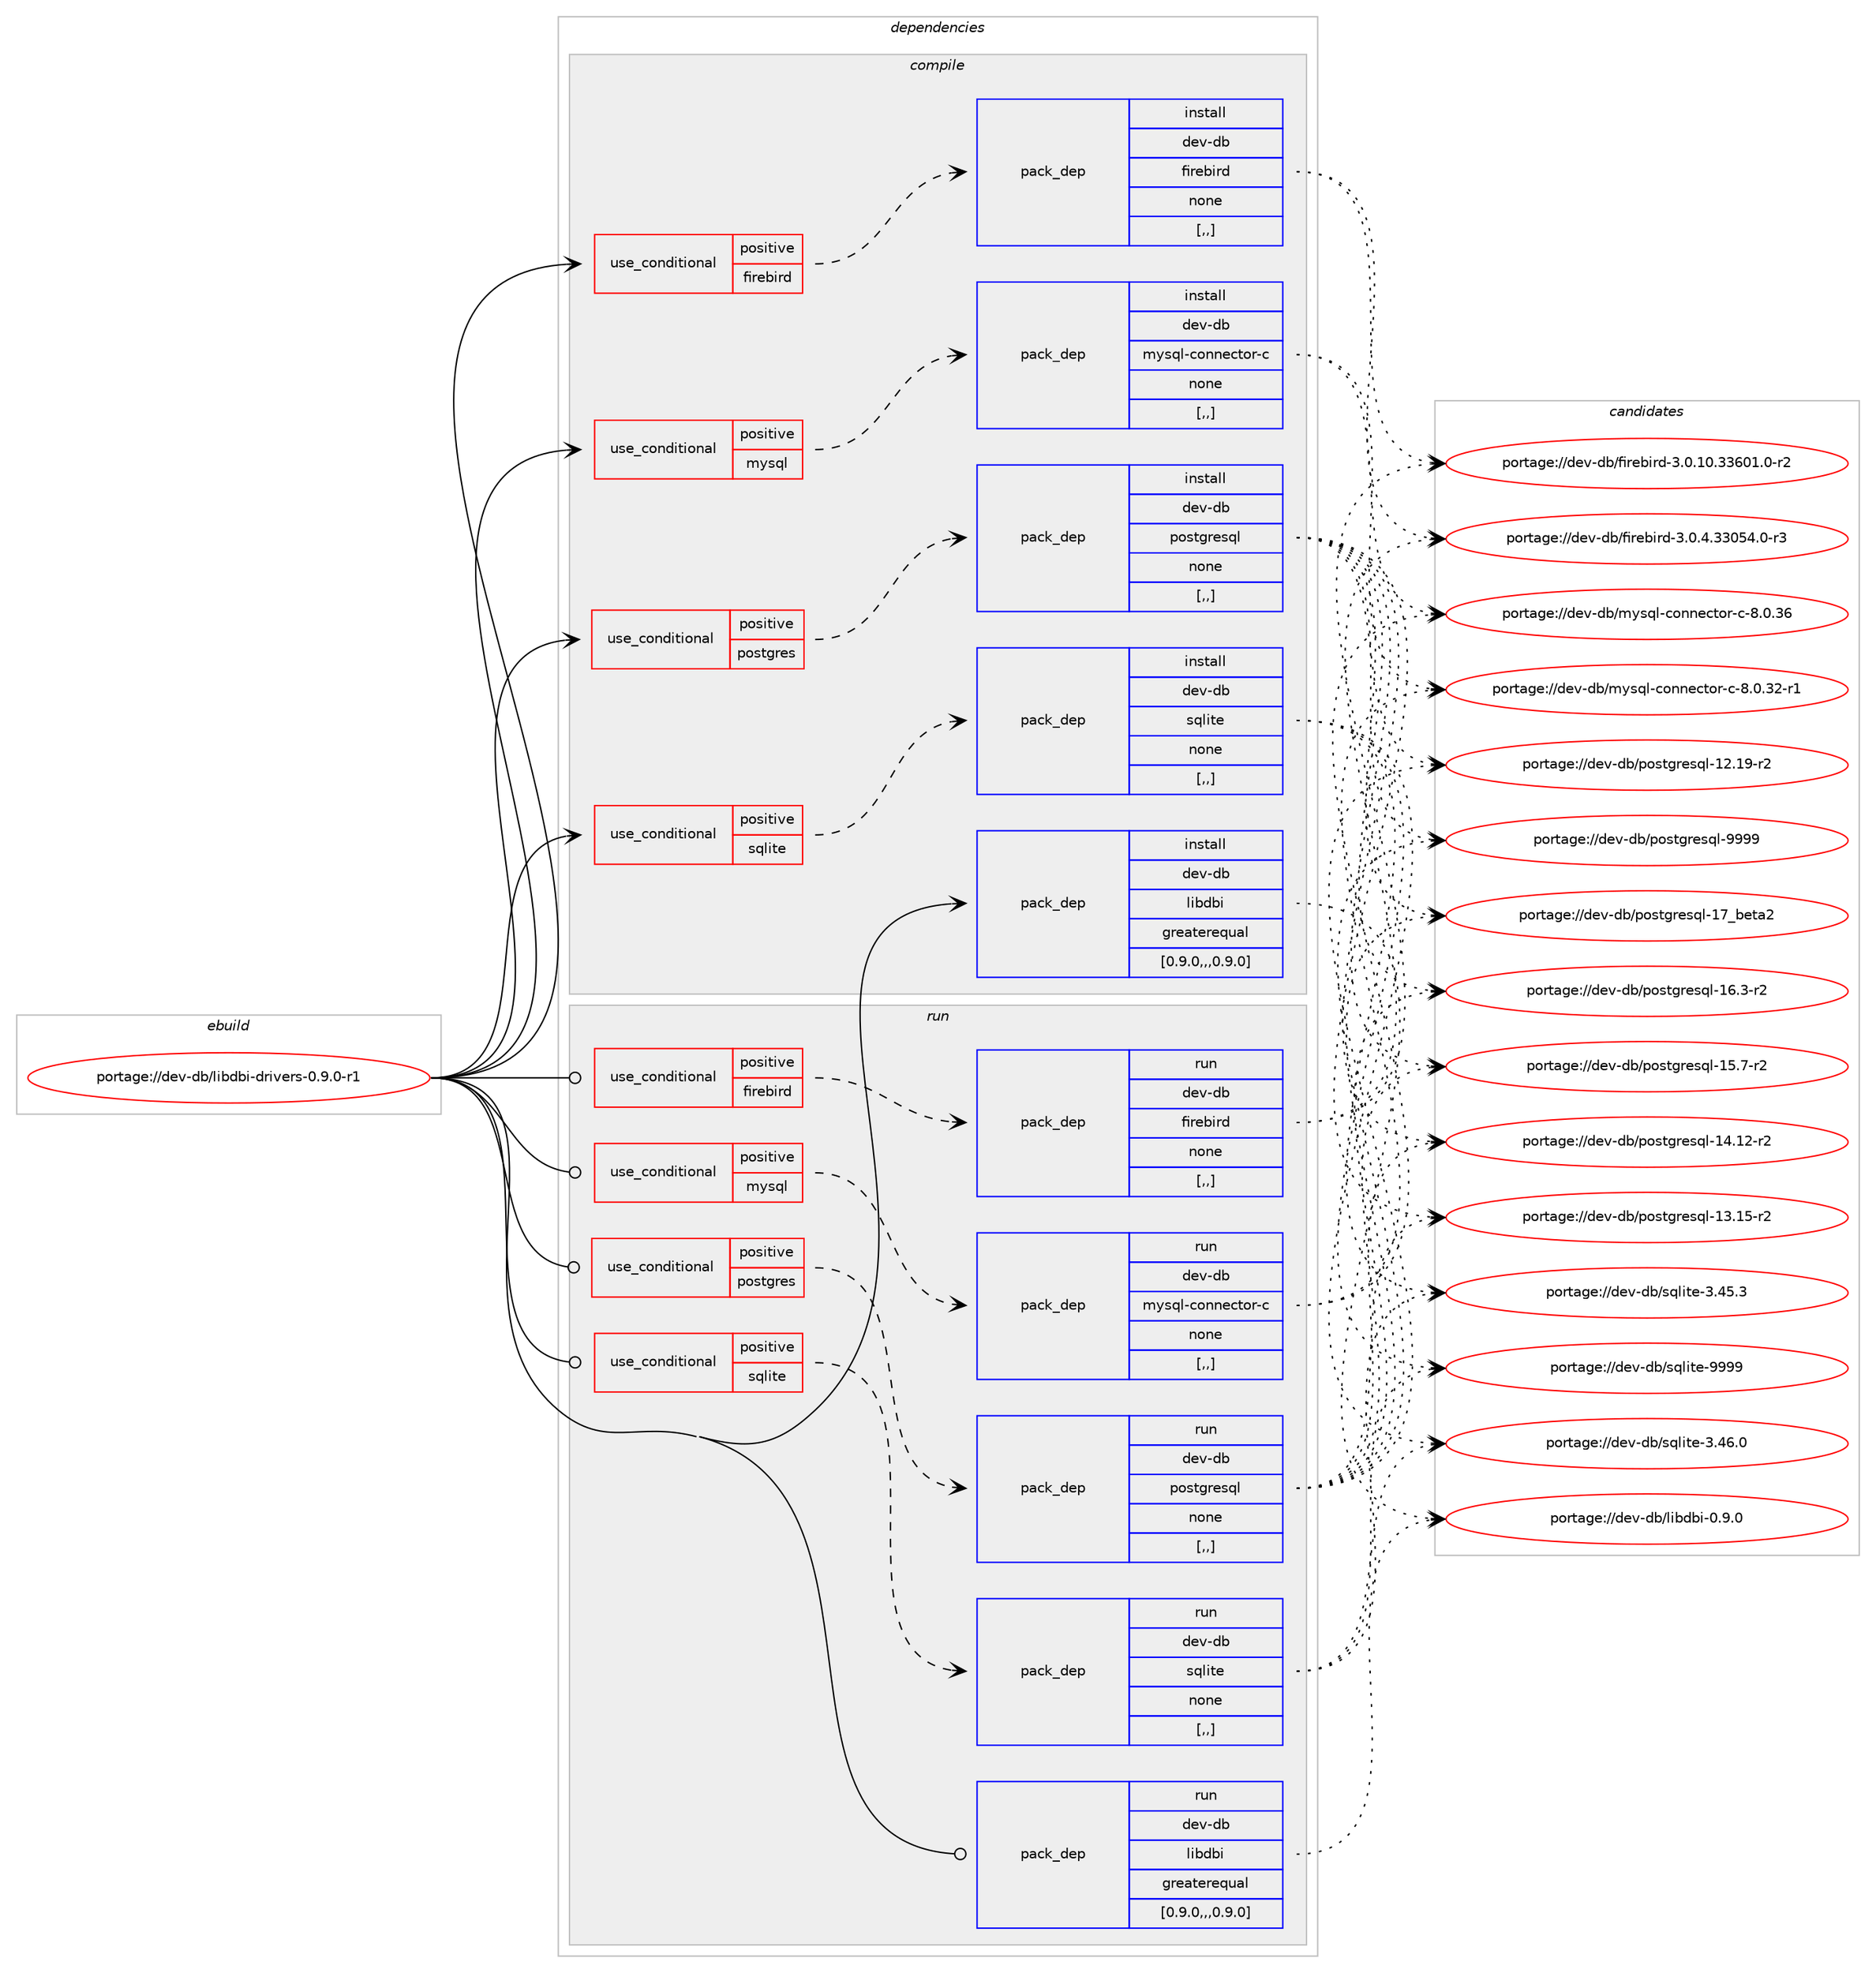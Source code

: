 digraph prolog {

# *************
# Graph options
# *************

newrank=true;
concentrate=true;
compound=true;
graph [rankdir=LR,fontname=Helvetica,fontsize=10,ranksep=1.5];#, ranksep=2.5, nodesep=0.2];
edge  [arrowhead=vee];
node  [fontname=Helvetica,fontsize=10];

# **********
# The ebuild
# **********

subgraph cluster_leftcol {
color=gray;
label=<<i>ebuild</i>>;
id [label="portage://dev-db/libdbi-drivers-0.9.0-r1", color=red, width=4, href="../dev-db/libdbi-drivers-0.9.0-r1.svg"];
}

# ****************
# The dependencies
# ****************

subgraph cluster_midcol {
color=gray;
label=<<i>dependencies</i>>;
subgraph cluster_compile {
fillcolor="#eeeeee";
style=filled;
label=<<i>compile</i>>;
subgraph cond17256 {
dependency66555 [label=<<TABLE BORDER="0" CELLBORDER="1" CELLSPACING="0" CELLPADDING="4"><TR><TD ROWSPAN="3" CELLPADDING="10">use_conditional</TD></TR><TR><TD>positive</TD></TR><TR><TD>firebird</TD></TR></TABLE>>, shape=none, color=red];
subgraph pack48375 {
dependency66556 [label=<<TABLE BORDER="0" CELLBORDER="1" CELLSPACING="0" CELLPADDING="4" WIDTH="220"><TR><TD ROWSPAN="6" CELLPADDING="30">pack_dep</TD></TR><TR><TD WIDTH="110">install</TD></TR><TR><TD>dev-db</TD></TR><TR><TD>firebird</TD></TR><TR><TD>none</TD></TR><TR><TD>[,,]</TD></TR></TABLE>>, shape=none, color=blue];
}
dependency66555:e -> dependency66556:w [weight=20,style="dashed",arrowhead="vee"];
}
id:e -> dependency66555:w [weight=20,style="solid",arrowhead="vee"];
subgraph cond17257 {
dependency66557 [label=<<TABLE BORDER="0" CELLBORDER="1" CELLSPACING="0" CELLPADDING="4"><TR><TD ROWSPAN="3" CELLPADDING="10">use_conditional</TD></TR><TR><TD>positive</TD></TR><TR><TD>mysql</TD></TR></TABLE>>, shape=none, color=red];
subgraph pack48376 {
dependency66558 [label=<<TABLE BORDER="0" CELLBORDER="1" CELLSPACING="0" CELLPADDING="4" WIDTH="220"><TR><TD ROWSPAN="6" CELLPADDING="30">pack_dep</TD></TR><TR><TD WIDTH="110">install</TD></TR><TR><TD>dev-db</TD></TR><TR><TD>mysql-connector-c</TD></TR><TR><TD>none</TD></TR><TR><TD>[,,]</TD></TR></TABLE>>, shape=none, color=blue];
}
dependency66557:e -> dependency66558:w [weight=20,style="dashed",arrowhead="vee"];
}
id:e -> dependency66557:w [weight=20,style="solid",arrowhead="vee"];
subgraph cond17258 {
dependency66559 [label=<<TABLE BORDER="0" CELLBORDER="1" CELLSPACING="0" CELLPADDING="4"><TR><TD ROWSPAN="3" CELLPADDING="10">use_conditional</TD></TR><TR><TD>positive</TD></TR><TR><TD>postgres</TD></TR></TABLE>>, shape=none, color=red];
subgraph pack48377 {
dependency66560 [label=<<TABLE BORDER="0" CELLBORDER="1" CELLSPACING="0" CELLPADDING="4" WIDTH="220"><TR><TD ROWSPAN="6" CELLPADDING="30">pack_dep</TD></TR><TR><TD WIDTH="110">install</TD></TR><TR><TD>dev-db</TD></TR><TR><TD>postgresql</TD></TR><TR><TD>none</TD></TR><TR><TD>[,,]</TD></TR></TABLE>>, shape=none, color=blue];
}
dependency66559:e -> dependency66560:w [weight=20,style="dashed",arrowhead="vee"];
}
id:e -> dependency66559:w [weight=20,style="solid",arrowhead="vee"];
subgraph cond17259 {
dependency66561 [label=<<TABLE BORDER="0" CELLBORDER="1" CELLSPACING="0" CELLPADDING="4"><TR><TD ROWSPAN="3" CELLPADDING="10">use_conditional</TD></TR><TR><TD>positive</TD></TR><TR><TD>sqlite</TD></TR></TABLE>>, shape=none, color=red];
subgraph pack48378 {
dependency66562 [label=<<TABLE BORDER="0" CELLBORDER="1" CELLSPACING="0" CELLPADDING="4" WIDTH="220"><TR><TD ROWSPAN="6" CELLPADDING="30">pack_dep</TD></TR><TR><TD WIDTH="110">install</TD></TR><TR><TD>dev-db</TD></TR><TR><TD>sqlite</TD></TR><TR><TD>none</TD></TR><TR><TD>[,,]</TD></TR></TABLE>>, shape=none, color=blue];
}
dependency66561:e -> dependency66562:w [weight=20,style="dashed",arrowhead="vee"];
}
id:e -> dependency66561:w [weight=20,style="solid",arrowhead="vee"];
subgraph pack48379 {
dependency66563 [label=<<TABLE BORDER="0" CELLBORDER="1" CELLSPACING="0" CELLPADDING="4" WIDTH="220"><TR><TD ROWSPAN="6" CELLPADDING="30">pack_dep</TD></TR><TR><TD WIDTH="110">install</TD></TR><TR><TD>dev-db</TD></TR><TR><TD>libdbi</TD></TR><TR><TD>greaterequal</TD></TR><TR><TD>[0.9.0,,,0.9.0]</TD></TR></TABLE>>, shape=none, color=blue];
}
id:e -> dependency66563:w [weight=20,style="solid",arrowhead="vee"];
}
subgraph cluster_compileandrun {
fillcolor="#eeeeee";
style=filled;
label=<<i>compile and run</i>>;
}
subgraph cluster_run {
fillcolor="#eeeeee";
style=filled;
label=<<i>run</i>>;
subgraph cond17260 {
dependency66564 [label=<<TABLE BORDER="0" CELLBORDER="1" CELLSPACING="0" CELLPADDING="4"><TR><TD ROWSPAN="3" CELLPADDING="10">use_conditional</TD></TR><TR><TD>positive</TD></TR><TR><TD>firebird</TD></TR></TABLE>>, shape=none, color=red];
subgraph pack48380 {
dependency66565 [label=<<TABLE BORDER="0" CELLBORDER="1" CELLSPACING="0" CELLPADDING="4" WIDTH="220"><TR><TD ROWSPAN="6" CELLPADDING="30">pack_dep</TD></TR><TR><TD WIDTH="110">run</TD></TR><TR><TD>dev-db</TD></TR><TR><TD>firebird</TD></TR><TR><TD>none</TD></TR><TR><TD>[,,]</TD></TR></TABLE>>, shape=none, color=blue];
}
dependency66564:e -> dependency66565:w [weight=20,style="dashed",arrowhead="vee"];
}
id:e -> dependency66564:w [weight=20,style="solid",arrowhead="odot"];
subgraph cond17261 {
dependency66566 [label=<<TABLE BORDER="0" CELLBORDER="1" CELLSPACING="0" CELLPADDING="4"><TR><TD ROWSPAN="3" CELLPADDING="10">use_conditional</TD></TR><TR><TD>positive</TD></TR><TR><TD>mysql</TD></TR></TABLE>>, shape=none, color=red];
subgraph pack48381 {
dependency66567 [label=<<TABLE BORDER="0" CELLBORDER="1" CELLSPACING="0" CELLPADDING="4" WIDTH="220"><TR><TD ROWSPAN="6" CELLPADDING="30">pack_dep</TD></TR><TR><TD WIDTH="110">run</TD></TR><TR><TD>dev-db</TD></TR><TR><TD>mysql-connector-c</TD></TR><TR><TD>none</TD></TR><TR><TD>[,,]</TD></TR></TABLE>>, shape=none, color=blue];
}
dependency66566:e -> dependency66567:w [weight=20,style="dashed",arrowhead="vee"];
}
id:e -> dependency66566:w [weight=20,style="solid",arrowhead="odot"];
subgraph cond17262 {
dependency66568 [label=<<TABLE BORDER="0" CELLBORDER="1" CELLSPACING="0" CELLPADDING="4"><TR><TD ROWSPAN="3" CELLPADDING="10">use_conditional</TD></TR><TR><TD>positive</TD></TR><TR><TD>postgres</TD></TR></TABLE>>, shape=none, color=red];
subgraph pack48382 {
dependency66569 [label=<<TABLE BORDER="0" CELLBORDER="1" CELLSPACING="0" CELLPADDING="4" WIDTH="220"><TR><TD ROWSPAN="6" CELLPADDING="30">pack_dep</TD></TR><TR><TD WIDTH="110">run</TD></TR><TR><TD>dev-db</TD></TR><TR><TD>postgresql</TD></TR><TR><TD>none</TD></TR><TR><TD>[,,]</TD></TR></TABLE>>, shape=none, color=blue];
}
dependency66568:e -> dependency66569:w [weight=20,style="dashed",arrowhead="vee"];
}
id:e -> dependency66568:w [weight=20,style="solid",arrowhead="odot"];
subgraph cond17263 {
dependency66570 [label=<<TABLE BORDER="0" CELLBORDER="1" CELLSPACING="0" CELLPADDING="4"><TR><TD ROWSPAN="3" CELLPADDING="10">use_conditional</TD></TR><TR><TD>positive</TD></TR><TR><TD>sqlite</TD></TR></TABLE>>, shape=none, color=red];
subgraph pack48383 {
dependency66571 [label=<<TABLE BORDER="0" CELLBORDER="1" CELLSPACING="0" CELLPADDING="4" WIDTH="220"><TR><TD ROWSPAN="6" CELLPADDING="30">pack_dep</TD></TR><TR><TD WIDTH="110">run</TD></TR><TR><TD>dev-db</TD></TR><TR><TD>sqlite</TD></TR><TR><TD>none</TD></TR><TR><TD>[,,]</TD></TR></TABLE>>, shape=none, color=blue];
}
dependency66570:e -> dependency66571:w [weight=20,style="dashed",arrowhead="vee"];
}
id:e -> dependency66570:w [weight=20,style="solid",arrowhead="odot"];
subgraph pack48384 {
dependency66572 [label=<<TABLE BORDER="0" CELLBORDER="1" CELLSPACING="0" CELLPADDING="4" WIDTH="220"><TR><TD ROWSPAN="6" CELLPADDING="30">pack_dep</TD></TR><TR><TD WIDTH="110">run</TD></TR><TR><TD>dev-db</TD></TR><TR><TD>libdbi</TD></TR><TR><TD>greaterequal</TD></TR><TR><TD>[0.9.0,,,0.9.0]</TD></TR></TABLE>>, shape=none, color=blue];
}
id:e -> dependency66572:w [weight=20,style="solid",arrowhead="odot"];
}
}

# **************
# The candidates
# **************

subgraph cluster_choices {
rank=same;
color=gray;
label=<<i>candidates</i>>;

subgraph choice48375 {
color=black;
nodesep=1;
choice100101118451009847102105114101981051141004551464846494846515154484946484511450 [label="portage://dev-db/firebird-3.0.10.33601.0-r2", color=red, width=4,href="../dev-db/firebird-3.0.10.33601.0-r2.svg"];
choice1001011184510098471021051141019810511410045514648465246515148535246484511451 [label="portage://dev-db/firebird-3.0.4.33054.0-r3", color=red, width=4,href="../dev-db/firebird-3.0.4.33054.0-r3.svg"];
dependency66556:e -> choice100101118451009847102105114101981051141004551464846494846515154484946484511450:w [style=dotted,weight="100"];
dependency66556:e -> choice1001011184510098471021051141019810511410045514648465246515148535246484511451:w [style=dotted,weight="100"];
}
subgraph choice48376 {
color=black;
nodesep=1;
choice100101118451009847109121115113108459911111011010199116111114459945564648465154 [label="portage://dev-db/mysql-connector-c-8.0.36", color=red, width=4,href="../dev-db/mysql-connector-c-8.0.36.svg"];
choice1001011184510098471091211151131084599111110110101991161111144599455646484651504511449 [label="portage://dev-db/mysql-connector-c-8.0.32-r1", color=red, width=4,href="../dev-db/mysql-connector-c-8.0.32-r1.svg"];
dependency66558:e -> choice100101118451009847109121115113108459911111011010199116111114459945564648465154:w [style=dotted,weight="100"];
dependency66558:e -> choice1001011184510098471091211151131084599111110110101991161111144599455646484651504511449:w [style=dotted,weight="100"];
}
subgraph choice48377 {
color=black;
nodesep=1;
choice1001011184510098471121111151161031141011151131084557575757 [label="portage://dev-db/postgresql-9999", color=red, width=4,href="../dev-db/postgresql-9999.svg"];
choice10010111845100984711211111511610311410111511310845495595981011169750 [label="portage://dev-db/postgresql-17_beta2", color=red, width=4,href="../dev-db/postgresql-17_beta2.svg"];
choice10010111845100984711211111511610311410111511310845495446514511450 [label="portage://dev-db/postgresql-16.3-r2", color=red, width=4,href="../dev-db/postgresql-16.3-r2.svg"];
choice10010111845100984711211111511610311410111511310845495346554511450 [label="portage://dev-db/postgresql-15.7-r2", color=red, width=4,href="../dev-db/postgresql-15.7-r2.svg"];
choice1001011184510098471121111151161031141011151131084549524649504511450 [label="portage://dev-db/postgresql-14.12-r2", color=red, width=4,href="../dev-db/postgresql-14.12-r2.svg"];
choice1001011184510098471121111151161031141011151131084549514649534511450 [label="portage://dev-db/postgresql-13.15-r2", color=red, width=4,href="../dev-db/postgresql-13.15-r2.svg"];
choice1001011184510098471121111151161031141011151131084549504649574511450 [label="portage://dev-db/postgresql-12.19-r2", color=red, width=4,href="../dev-db/postgresql-12.19-r2.svg"];
dependency66560:e -> choice1001011184510098471121111151161031141011151131084557575757:w [style=dotted,weight="100"];
dependency66560:e -> choice10010111845100984711211111511610311410111511310845495595981011169750:w [style=dotted,weight="100"];
dependency66560:e -> choice10010111845100984711211111511610311410111511310845495446514511450:w [style=dotted,weight="100"];
dependency66560:e -> choice10010111845100984711211111511610311410111511310845495346554511450:w [style=dotted,weight="100"];
dependency66560:e -> choice1001011184510098471121111151161031141011151131084549524649504511450:w [style=dotted,weight="100"];
dependency66560:e -> choice1001011184510098471121111151161031141011151131084549514649534511450:w [style=dotted,weight="100"];
dependency66560:e -> choice1001011184510098471121111151161031141011151131084549504649574511450:w [style=dotted,weight="100"];
}
subgraph choice48378 {
color=black;
nodesep=1;
choice1001011184510098471151131081051161014557575757 [label="portage://dev-db/sqlite-9999", color=red, width=4,href="../dev-db/sqlite-9999.svg"];
choice10010111845100984711511310810511610145514652544648 [label="portage://dev-db/sqlite-3.46.0", color=red, width=4,href="../dev-db/sqlite-3.46.0.svg"];
choice10010111845100984711511310810511610145514652534651 [label="portage://dev-db/sqlite-3.45.3", color=red, width=4,href="../dev-db/sqlite-3.45.3.svg"];
dependency66562:e -> choice1001011184510098471151131081051161014557575757:w [style=dotted,weight="100"];
dependency66562:e -> choice10010111845100984711511310810511610145514652544648:w [style=dotted,weight="100"];
dependency66562:e -> choice10010111845100984711511310810511610145514652534651:w [style=dotted,weight="100"];
}
subgraph choice48379 {
color=black;
nodesep=1;
choice1001011184510098471081059810098105454846574648 [label="portage://dev-db/libdbi-0.9.0", color=red, width=4,href="../dev-db/libdbi-0.9.0.svg"];
dependency66563:e -> choice1001011184510098471081059810098105454846574648:w [style=dotted,weight="100"];
}
subgraph choice48380 {
color=black;
nodesep=1;
choice100101118451009847102105114101981051141004551464846494846515154484946484511450 [label="portage://dev-db/firebird-3.0.10.33601.0-r2", color=red, width=4,href="../dev-db/firebird-3.0.10.33601.0-r2.svg"];
choice1001011184510098471021051141019810511410045514648465246515148535246484511451 [label="portage://dev-db/firebird-3.0.4.33054.0-r3", color=red, width=4,href="../dev-db/firebird-3.0.4.33054.0-r3.svg"];
dependency66565:e -> choice100101118451009847102105114101981051141004551464846494846515154484946484511450:w [style=dotted,weight="100"];
dependency66565:e -> choice1001011184510098471021051141019810511410045514648465246515148535246484511451:w [style=dotted,weight="100"];
}
subgraph choice48381 {
color=black;
nodesep=1;
choice100101118451009847109121115113108459911111011010199116111114459945564648465154 [label="portage://dev-db/mysql-connector-c-8.0.36", color=red, width=4,href="../dev-db/mysql-connector-c-8.0.36.svg"];
choice1001011184510098471091211151131084599111110110101991161111144599455646484651504511449 [label="portage://dev-db/mysql-connector-c-8.0.32-r1", color=red, width=4,href="../dev-db/mysql-connector-c-8.0.32-r1.svg"];
dependency66567:e -> choice100101118451009847109121115113108459911111011010199116111114459945564648465154:w [style=dotted,weight="100"];
dependency66567:e -> choice1001011184510098471091211151131084599111110110101991161111144599455646484651504511449:w [style=dotted,weight="100"];
}
subgraph choice48382 {
color=black;
nodesep=1;
choice1001011184510098471121111151161031141011151131084557575757 [label="portage://dev-db/postgresql-9999", color=red, width=4,href="../dev-db/postgresql-9999.svg"];
choice10010111845100984711211111511610311410111511310845495595981011169750 [label="portage://dev-db/postgresql-17_beta2", color=red, width=4,href="../dev-db/postgresql-17_beta2.svg"];
choice10010111845100984711211111511610311410111511310845495446514511450 [label="portage://dev-db/postgresql-16.3-r2", color=red, width=4,href="../dev-db/postgresql-16.3-r2.svg"];
choice10010111845100984711211111511610311410111511310845495346554511450 [label="portage://dev-db/postgresql-15.7-r2", color=red, width=4,href="../dev-db/postgresql-15.7-r2.svg"];
choice1001011184510098471121111151161031141011151131084549524649504511450 [label="portage://dev-db/postgresql-14.12-r2", color=red, width=4,href="../dev-db/postgresql-14.12-r2.svg"];
choice1001011184510098471121111151161031141011151131084549514649534511450 [label="portage://dev-db/postgresql-13.15-r2", color=red, width=4,href="../dev-db/postgresql-13.15-r2.svg"];
choice1001011184510098471121111151161031141011151131084549504649574511450 [label="portage://dev-db/postgresql-12.19-r2", color=red, width=4,href="../dev-db/postgresql-12.19-r2.svg"];
dependency66569:e -> choice1001011184510098471121111151161031141011151131084557575757:w [style=dotted,weight="100"];
dependency66569:e -> choice10010111845100984711211111511610311410111511310845495595981011169750:w [style=dotted,weight="100"];
dependency66569:e -> choice10010111845100984711211111511610311410111511310845495446514511450:w [style=dotted,weight="100"];
dependency66569:e -> choice10010111845100984711211111511610311410111511310845495346554511450:w [style=dotted,weight="100"];
dependency66569:e -> choice1001011184510098471121111151161031141011151131084549524649504511450:w [style=dotted,weight="100"];
dependency66569:e -> choice1001011184510098471121111151161031141011151131084549514649534511450:w [style=dotted,weight="100"];
dependency66569:e -> choice1001011184510098471121111151161031141011151131084549504649574511450:w [style=dotted,weight="100"];
}
subgraph choice48383 {
color=black;
nodesep=1;
choice1001011184510098471151131081051161014557575757 [label="portage://dev-db/sqlite-9999", color=red, width=4,href="../dev-db/sqlite-9999.svg"];
choice10010111845100984711511310810511610145514652544648 [label="portage://dev-db/sqlite-3.46.0", color=red, width=4,href="../dev-db/sqlite-3.46.0.svg"];
choice10010111845100984711511310810511610145514652534651 [label="portage://dev-db/sqlite-3.45.3", color=red, width=4,href="../dev-db/sqlite-3.45.3.svg"];
dependency66571:e -> choice1001011184510098471151131081051161014557575757:w [style=dotted,weight="100"];
dependency66571:e -> choice10010111845100984711511310810511610145514652544648:w [style=dotted,weight="100"];
dependency66571:e -> choice10010111845100984711511310810511610145514652534651:w [style=dotted,weight="100"];
}
subgraph choice48384 {
color=black;
nodesep=1;
choice1001011184510098471081059810098105454846574648 [label="portage://dev-db/libdbi-0.9.0", color=red, width=4,href="../dev-db/libdbi-0.9.0.svg"];
dependency66572:e -> choice1001011184510098471081059810098105454846574648:w [style=dotted,weight="100"];
}
}

}

